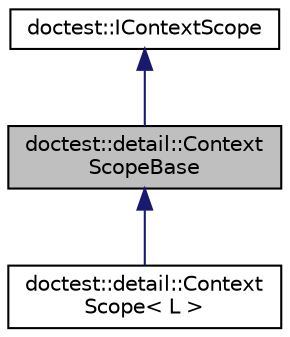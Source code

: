 digraph "doctest::detail::ContextScopeBase"
{
 // LATEX_PDF_SIZE
  edge [fontname="Helvetica",fontsize="10",labelfontname="Helvetica",labelfontsize="10"];
  node [fontname="Helvetica",fontsize="10",shape=record];
  Node1 [label="doctest::detail::Context\lScopeBase",height=0.2,width=0.4,color="black", fillcolor="grey75", style="filled", fontcolor="black",tooltip=" "];
  Node2 -> Node1 [dir="back",color="midnightblue",fontsize="10",style="solid"];
  Node2 [label="doctest::IContextScope",height=0.2,width=0.4,color="black", fillcolor="white", style="filled",URL="$structdoctest_1_1_i_context_scope.html",tooltip=" "];
  Node1 -> Node3 [dir="back",color="midnightblue",fontsize="10",style="solid"];
  Node3 [label="doctest::detail::Context\lScope\< L \>",height=0.2,width=0.4,color="black", fillcolor="white", style="filled",URL="$classdoctest_1_1detail_1_1_context_scope.html",tooltip=" "];
}
